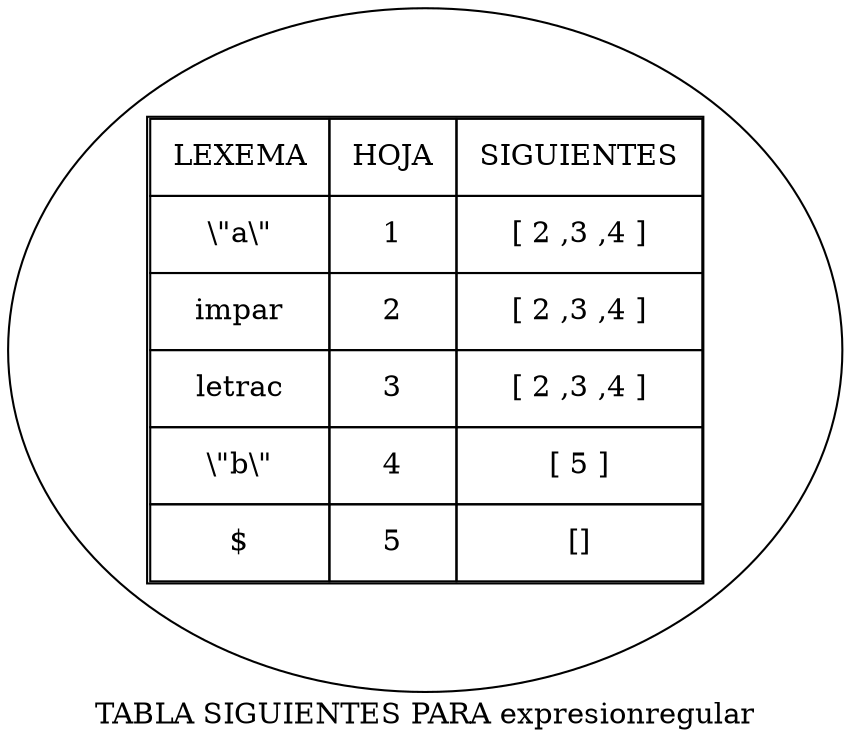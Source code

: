 digraph G {
label = "TABLA SIGUIENTES PARA expresionregular"
a0 [label=<
 <TABLE cellspacing="0" cellpadding="10">
<TR>
<TD>LEXEMA</TD>
<TD>HOJA</TD>
<TD>SIGUIENTES</TD>
</TR>
<TR>
<TD>\"a\"</TD>
<TD>1</TD>
<TD>[ 2 ,3 ,4 ]</TD>
</TR>
<TR>
<TD>impar</TD>
<TD>2</TD>
<TD>[ 2 ,3 ,4 ]</TD>
</TR>
<TR>
<TD>letrac</TD>
<TD>3</TD>
<TD>[ 2 ,3 ,4 ]</TD>
</TR>
<TR>
<TD>\"b\"</TD>
<TD>4</TD>
<TD>[ 5 ]</TD>
</TR>
<TR>
<TD>$</TD>
<TD>5</TD>
<TD>[]</TD>
</TR>
</TABLE>>];
}